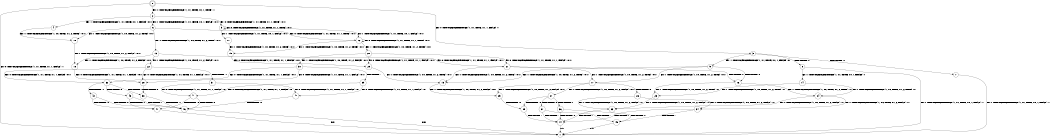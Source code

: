 digraph BCG {
size = "7, 10.5";
center = TRUE;
node [shape = circle];
0 [peripheries = 2];
0 -> 1 [label = "EX !0 !ATOMIC_EXCH_BRANCH (1, +1, TRUE, +1, 1, FALSE) !::"];
0 -> 2 [label = "EX !1 !ATOMIC_EXCH_BRANCH (1, +1, TRUE, +0, 1, TRUE) !::"];
0 -> 3 [label = "EX !0 !ATOMIC_EXCH_BRANCH (1, +1, TRUE, +1, 1, FALSE) !::"];
2 -> 4 [label = "EX !1 !ATOMIC_EXCH_BRANCH (1, +1, TRUE, +0, 1, FALSE) !:0:1:"];
2 -> 5 [label = "EX !0 !ATOMIC_EXCH_BRANCH (1, +1, TRUE, +1, 1, TRUE) !:0:1:"];
2 -> 6 [label = "EX !1 !ATOMIC_EXCH_BRANCH (1, +1, TRUE, +0, 1, FALSE) !:0:1:"];
3 -> 7 [label = "TERMINATE !0"];
3 -> 8 [label = "TERMINATE !0"];
3 -> 9 [label = "EX !1 !ATOMIC_EXCH_BRANCH (1, +1, TRUE, +0, 1, FALSE) !:0:"];
4 -> 10 [label = "EX !1 !ATOMIC_EXCH_BRANCH (1, +0, TRUE, +1, 2, TRUE) !:0:1:"];
5 -> 11 [label = "EX !1 !ATOMIC_EXCH_BRANCH (1, +1, TRUE, +0, 1, FALSE) !:0:1:"];
5 -> 12 [label = "EX !1 !ATOMIC_EXCH_BRANCH (1, +1, TRUE, +0, 1, FALSE) !:0:1:"];
5 -> 5 [label = "EX !0 !ATOMIC_EXCH_BRANCH (1, +1, TRUE, +1, 1, TRUE) !:0:1:"];
6 -> 10 [label = "EX !1 !ATOMIC_EXCH_BRANCH (1, +0, TRUE, +1, 2, TRUE) !:0:1:"];
6 -> 12 [label = "EX !0 !ATOMIC_EXCH_BRANCH (1, +1, TRUE, +1, 1, TRUE) !:0:1:"];
6 -> 13 [label = "EX !1 !ATOMIC_EXCH_BRANCH (1, +0, TRUE, +1, 2, TRUE) !:0:1:"];
7 -> 1 [label = "EX !1 !ATOMIC_EXCH_BRANCH (1, +1, TRUE, +0, 1, FALSE) !::"];
8 -> 1 [label = "EX !1 !ATOMIC_EXCH_BRANCH (1, +1, TRUE, +0, 1, FALSE) !::"];
8 -> 14 [label = "EX !1 !ATOMIC_EXCH_BRANCH (1, +1, TRUE, +0, 1, FALSE) !::"];
9 -> 15 [label = "EX !1 !ATOMIC_EXCH_BRANCH (1, +0, TRUE, +1, 2, TRUE) !:0:1:"];
9 -> 16 [label = "TERMINATE !0"];
9 -> 17 [label = "EX !1 !ATOMIC_EXCH_BRANCH (1, +0, TRUE, +1, 2, TRUE) !:0:1:"];
10 -> 18 [label = "EX !1 !ATOMIC_EXCH_BRANCH (1, +0, TRUE, +1, 2, FALSE) !:0:1:"];
11 -> 19 [label = "EX !1 !ATOMIC_EXCH_BRANCH (1, +0, TRUE, +1, 2, TRUE) !:0:1:"];
12 -> 19 [label = "EX !1 !ATOMIC_EXCH_BRANCH (1, +0, TRUE, +1, 2, TRUE) !:0:1:"];
12 -> 20 [label = "EX !1 !ATOMIC_EXCH_BRANCH (1, +0, TRUE, +1, 2, TRUE) !:0:1:"];
12 -> 12 [label = "EX !0 !ATOMIC_EXCH_BRANCH (1, +1, TRUE, +1, 1, TRUE) !:0:1:"];
13 -> 18 [label = "EX !1 !ATOMIC_EXCH_BRANCH (1, +0, TRUE, +1, 2, FALSE) !:0:1:"];
13 -> 21 [label = "EX !0 !ATOMIC_EXCH_BRANCH (1, +1, TRUE, +1, 1, FALSE) !:0:1:"];
13 -> 22 [label = "EX !1 !ATOMIC_EXCH_BRANCH (1, +0, TRUE, +1, 2, FALSE) !:0:1:"];
14 -> 23 [label = "EX !1 !ATOMIC_EXCH_BRANCH (1, +0, TRUE, +1, 2, TRUE) !:1:"];
14 -> 24 [label = "EX !1 !ATOMIC_EXCH_BRANCH (1, +0, TRUE, +1, 2, TRUE) !:1:"];
15 -> 25 [label = "EX !1 !ATOMIC_EXCH_BRANCH (1, +0, TRUE, +1, 2, FALSE) !:0:1:"];
16 -> 23 [label = "EX !1 !ATOMIC_EXCH_BRANCH (1, +0, TRUE, +1, 2, TRUE) !:1:"];
16 -> 24 [label = "EX !1 !ATOMIC_EXCH_BRANCH (1, +0, TRUE, +1, 2, TRUE) !:1:"];
17 -> 25 [label = "EX !1 !ATOMIC_EXCH_BRANCH (1, +0, TRUE, +1, 2, FALSE) !:0:1:"];
17 -> 26 [label = "TERMINATE !0"];
17 -> 27 [label = "EX !1 !ATOMIC_EXCH_BRANCH (1, +0, TRUE, +1, 2, FALSE) !:0:1:"];
18 -> 28 [label = "EX !0 !ATOMIC_EXCH_BRANCH (1, +1, TRUE, +1, 1, FALSE) !:0:1:"];
19 -> 29 [label = "EX !0 !ATOMIC_EXCH_BRANCH (1, +1, TRUE, +1, 1, FALSE) !:0:1:"];
20 -> 29 [label = "EX !0 !ATOMIC_EXCH_BRANCH (1, +1, TRUE, +1, 1, FALSE) !:0:1:"];
20 -> 30 [label = "EX !1 !ATOMIC_EXCH_BRANCH (1, +0, TRUE, +1, 2, FALSE) !:0:1:"];
20 -> 21 [label = "EX !0 !ATOMIC_EXCH_BRANCH (1, +1, TRUE, +1, 1, FALSE) !:0:1:"];
21 -> 15 [label = "EX !1 !ATOMIC_EXCH_BRANCH (1, +0, TRUE, +1, 2, TRUE) !:0:1:"];
21 -> 16 [label = "TERMINATE !0"];
21 -> 17 [label = "EX !1 !ATOMIC_EXCH_BRANCH (1, +0, TRUE, +1, 2, TRUE) !:0:1:"];
22 -> 28 [label = "EX !0 !ATOMIC_EXCH_BRANCH (1, +1, TRUE, +1, 1, FALSE) !:0:1:"];
22 -> 31 [label = "TERMINATE !1"];
22 -> 32 [label = "EX !0 !ATOMIC_EXCH_BRANCH (1, +1, TRUE, +1, 1, FALSE) !:0:1:"];
23 -> 33 [label = "EX !1 !ATOMIC_EXCH_BRANCH (1, +0, TRUE, +1, 2, FALSE) !:1:"];
24 -> 33 [label = "EX !1 !ATOMIC_EXCH_BRANCH (1, +0, TRUE, +1, 2, FALSE) !:1:"];
24 -> 34 [label = "EX !1 !ATOMIC_EXCH_BRANCH (1, +0, TRUE, +1, 2, FALSE) !:1:"];
25 -> 35 [label = "TERMINATE !0"];
26 -> 33 [label = "EX !1 !ATOMIC_EXCH_BRANCH (1, +0, TRUE, +1, 2, FALSE) !:1:"];
26 -> 34 [label = "EX !1 !ATOMIC_EXCH_BRANCH (1, +0, TRUE, +1, 2, FALSE) !:1:"];
27 -> 35 [label = "TERMINATE !0"];
27 -> 36 [label = "TERMINATE !1"];
27 -> 37 [label = "TERMINATE !0"];
28 -> 38 [label = "TERMINATE !0"];
29 -> 15 [label = "EX !1 !ATOMIC_EXCH_BRANCH (1, +0, TRUE, +1, 2, TRUE) !:0:1:"];
30 -> 28 [label = "EX !0 !ATOMIC_EXCH_BRANCH (1, +1, TRUE, +1, 1, FALSE) !:0:1:"];
30 -> 39 [label = "TERMINATE !1"];
30 -> 32 [label = "EX !0 !ATOMIC_EXCH_BRANCH (1, +1, TRUE, +1, 1, FALSE) !:0:1:"];
31 -> 40 [label = "EX !0 !ATOMIC_EXCH_BRANCH (1, +1, TRUE, +1, 1, FALSE) !:0:"];
31 -> 41 [label = "EX !0 !ATOMIC_EXCH_BRANCH (1, +1, TRUE, +1, 1, FALSE) !:0:"];
32 -> 38 [label = "TERMINATE !0"];
32 -> 42 [label = "TERMINATE !1"];
32 -> 43 [label = "TERMINATE !0"];
33 -> 44 [label = "TERMINATE !1"];
34 -> 44 [label = "TERMINATE !1"];
34 -> 45 [label = "TERMINATE !1"];
35 -> 44 [label = "TERMINATE !1"];
36 -> 44 [label = "TERMINATE !0"];
36 -> 45 [label = "TERMINATE !0"];
37 -> 44 [label = "TERMINATE !1"];
37 -> 45 [label = "TERMINATE !1"];
38 -> 46 [label = "TERMINATE !1"];
39 -> 40 [label = "EX !0 !ATOMIC_EXCH_BRANCH (1, +1, TRUE, +1, 1, FALSE) !:0:"];
39 -> 41 [label = "EX !0 !ATOMIC_EXCH_BRANCH (1, +1, TRUE, +1, 1, FALSE) !:0:"];
40 -> 46 [label = "TERMINATE !0"];
41 -> 46 [label = "TERMINATE !0"];
41 -> 47 [label = "TERMINATE !0"];
42 -> 46 [label = "TERMINATE !0"];
42 -> 47 [label = "TERMINATE !0"];
43 -> 46 [label = "TERMINATE !1"];
43 -> 47 [label = "TERMINATE !1"];
44 -> 1 [label = "exit"];
45 -> 1 [label = "exit"];
46 -> 1 [label = "exit"];
47 -> 1 [label = "exit"];
}
